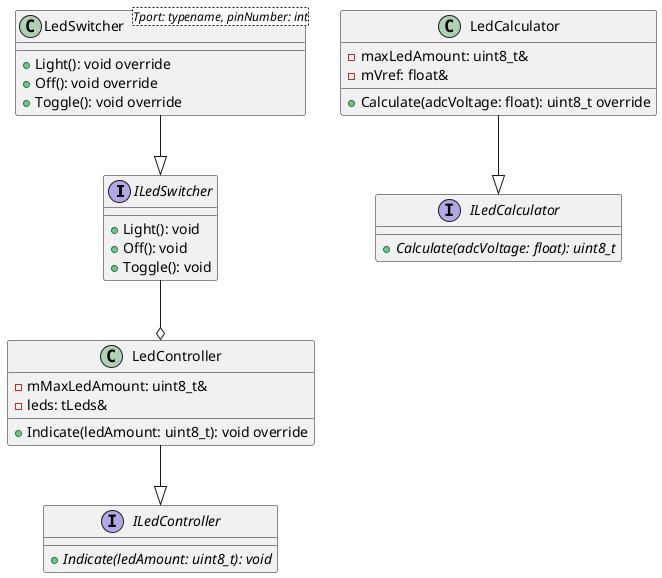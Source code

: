 [plantuml, png]
----
@startuml led_control

interface ILedSwitcher {
  +Light(): void
  +Off(): void
  +Toggle(): void
}

class LedSwitcher<Tport: typename, pinNumber: int> {
    +Light(): void override
    +Off(): void override
    +Toggle(): void override
}

interface ILedCalculator {
  +Calculate(adcVoltage: float): uint8_t {abstract}
}

class LedCalculator {
  -maxLedAmount: uint8_t&
  -mVref: float&
  +Calculate(adcVoltage: float): uint8_t override
}

interface ILedController {
  +Indicate(ledAmount: uint8_t): void {abstract}
}

class LedController {
    -mMaxLedAmount: uint8_t&
    -leds: tLeds& 
    +Indicate(ledAmount: uint8_t): void override
}

LedSwitcher --|> ILedSwitcher
ILedSwitcher --o LedController
LedCalculator --|> ILedCalculator
LedController --|> ILedController

@enduml
----